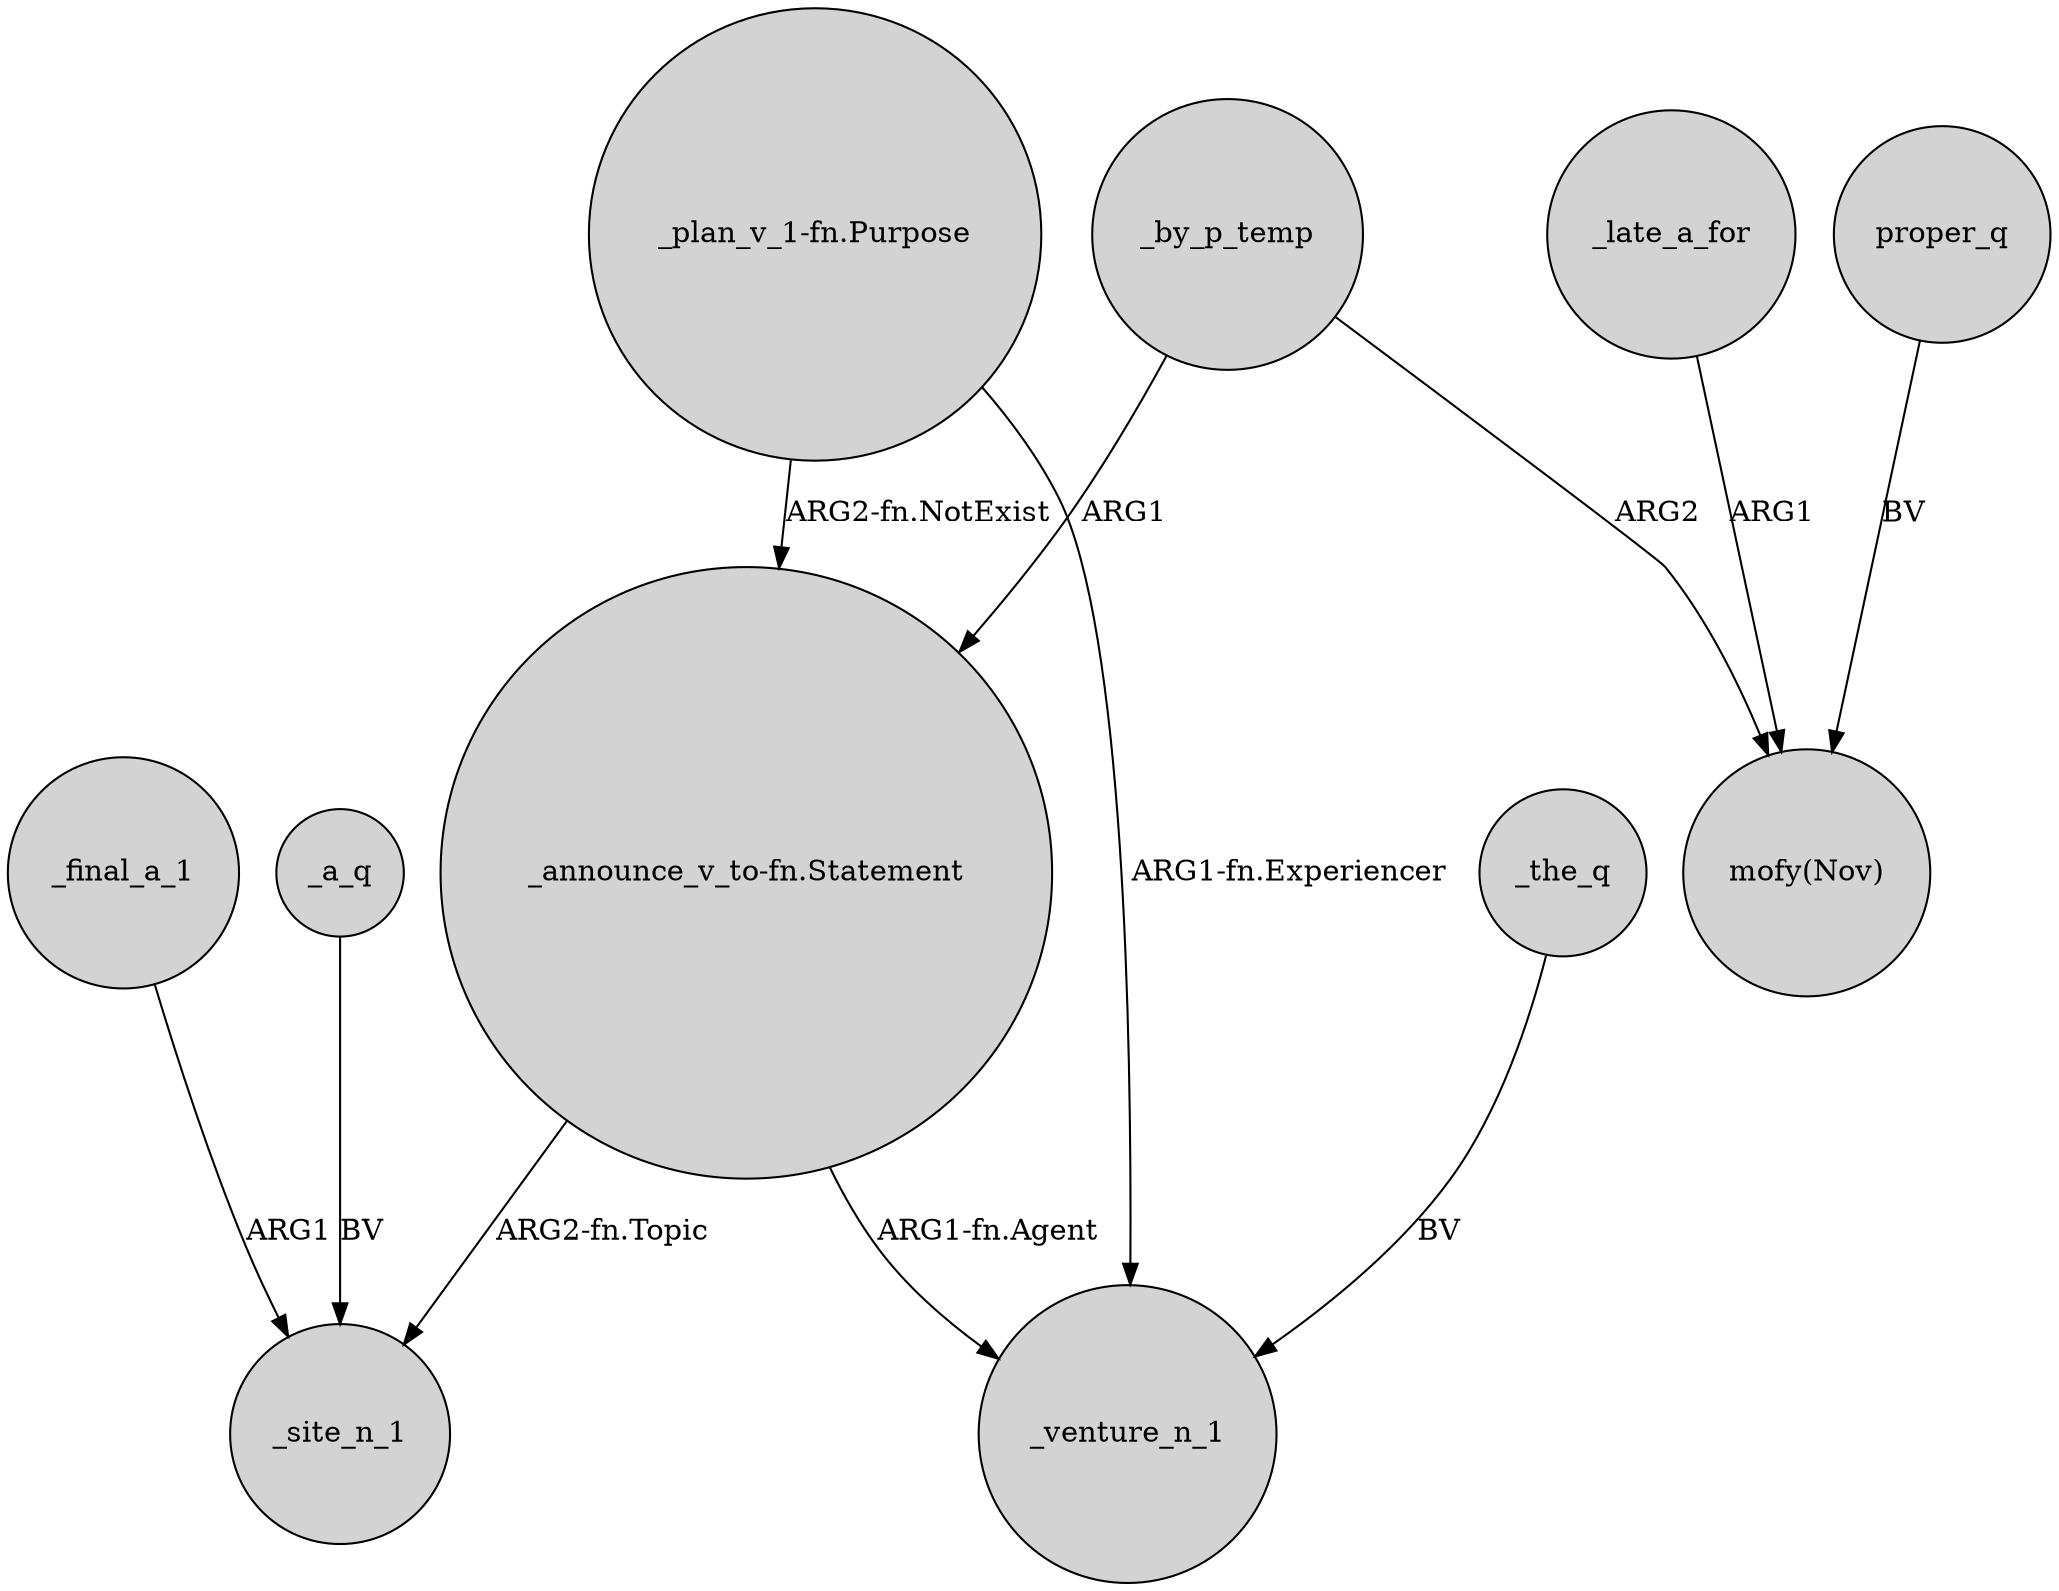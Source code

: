 digraph {
	node [shape=circle style=filled]
	_a_q -> _site_n_1 [label=BV]
	_by_p_temp -> "_announce_v_to-fn.Statement" [label=ARG1]
	"_announce_v_to-fn.Statement" -> _site_n_1 [label="ARG2-fn.Topic"]
	_late_a_for -> "mofy(Nov)" [label=ARG1]
	"_plan_v_1-fn.Purpose" -> "_announce_v_to-fn.Statement" [label="ARG2-fn.NotExist"]
	proper_q -> "mofy(Nov)" [label=BV]
	"_announce_v_to-fn.Statement" -> _venture_n_1 [label="ARG1-fn.Agent"]
	_the_q -> _venture_n_1 [label=BV]
	_by_p_temp -> "mofy(Nov)" [label=ARG2]
	_final_a_1 -> _site_n_1 [label=ARG1]
	"_plan_v_1-fn.Purpose" -> _venture_n_1 [label="ARG1-fn.Experiencer"]
}
